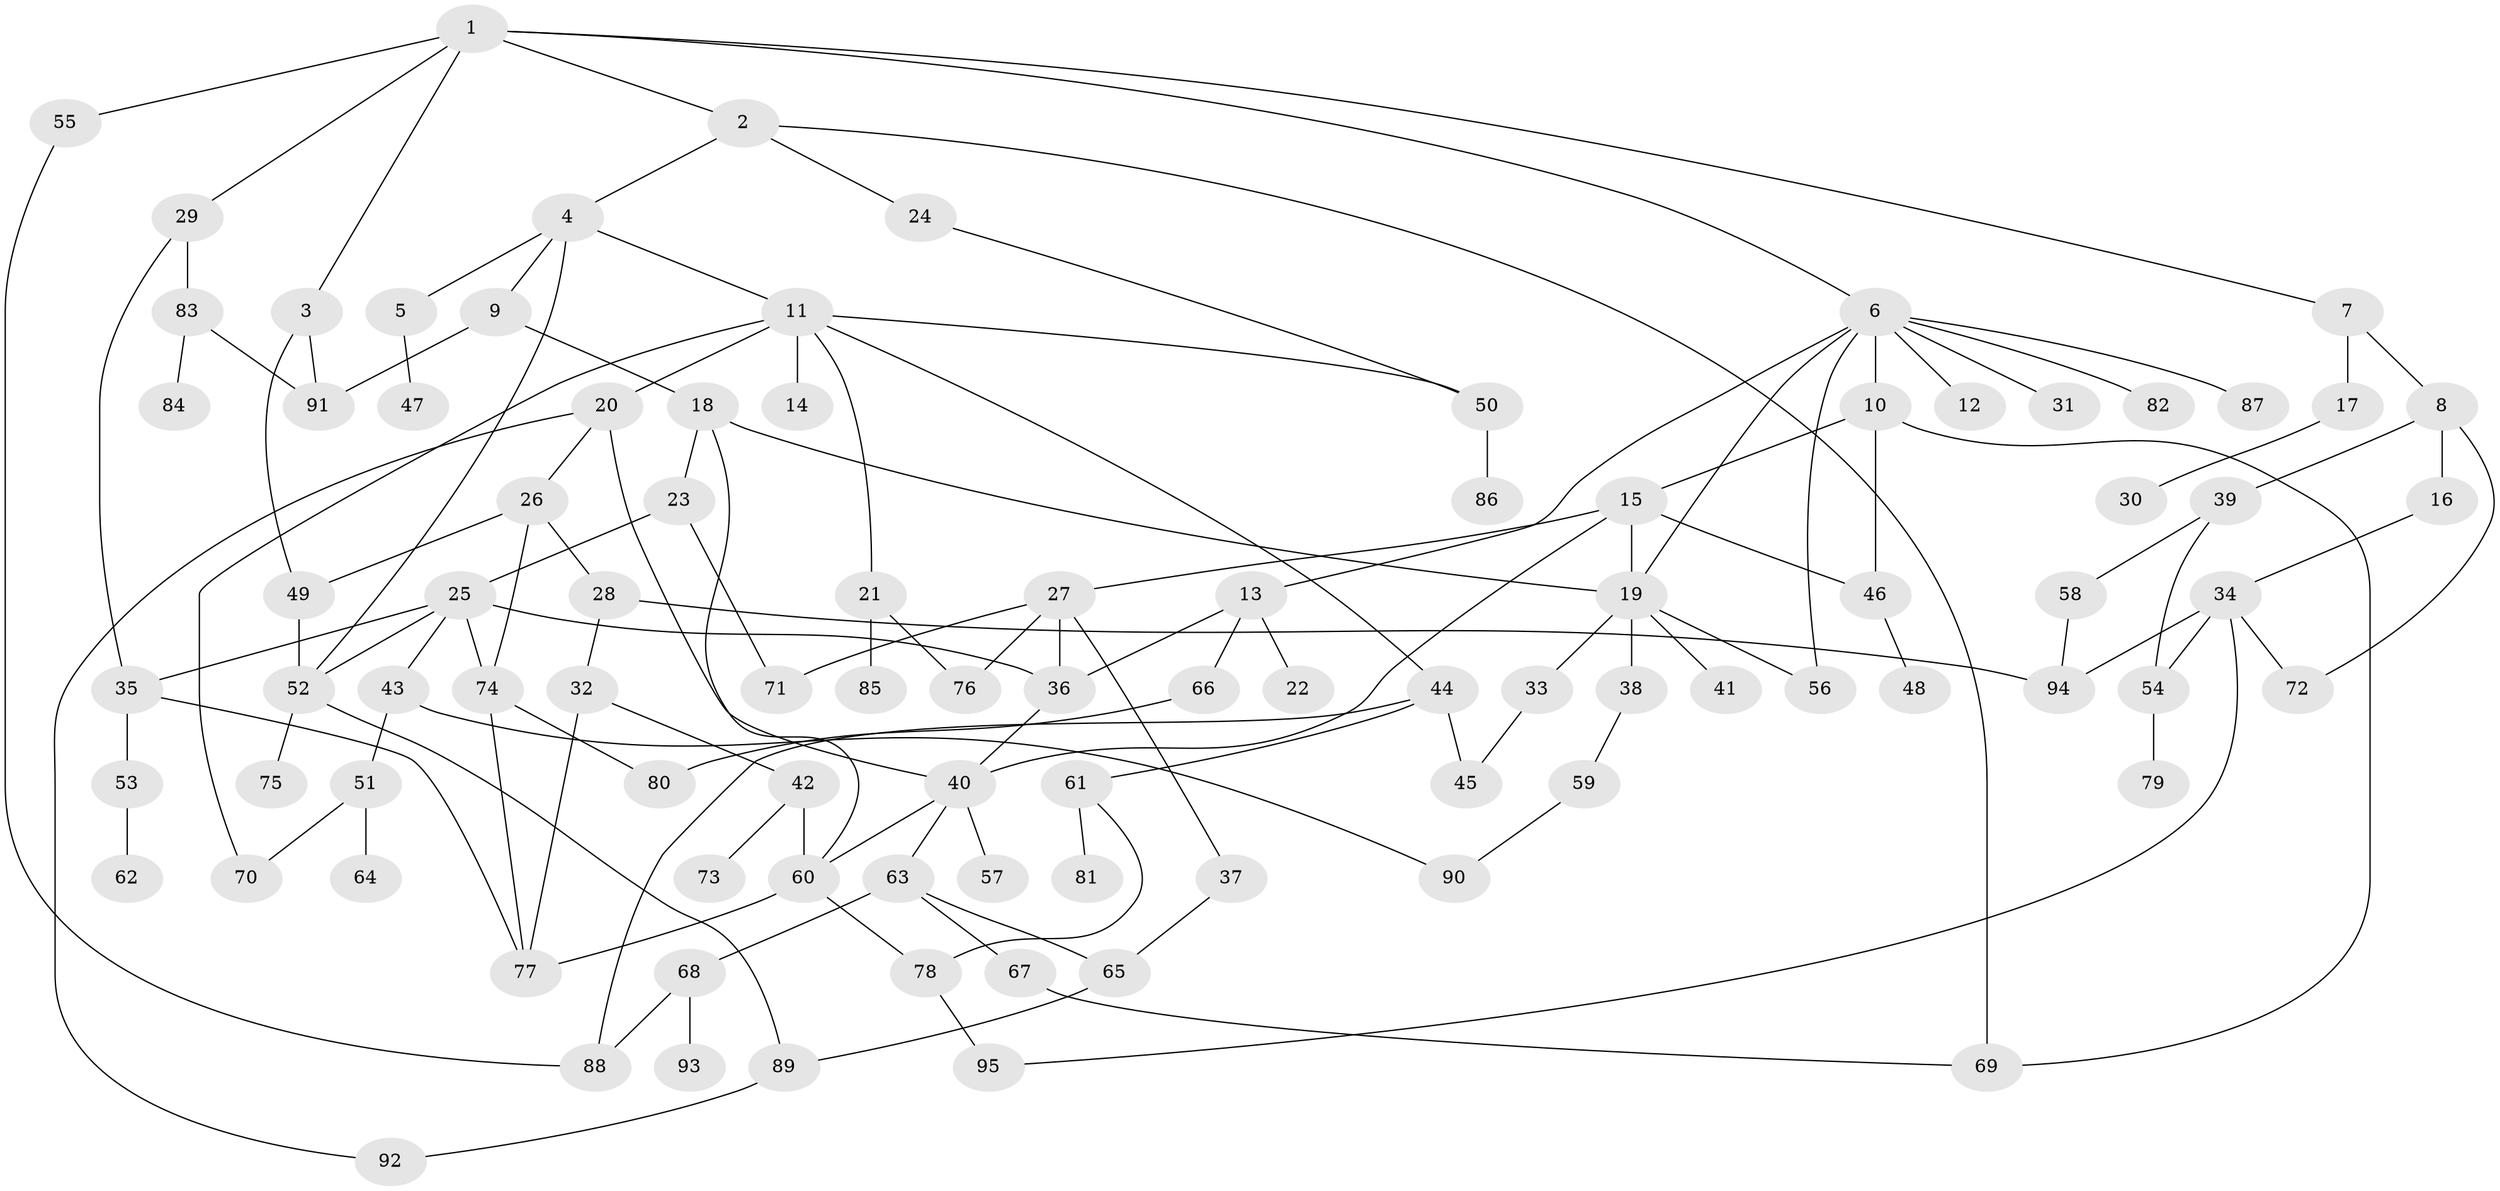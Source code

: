 // coarse degree distribution, {8: 0.08196721311475409, 4: 0.13114754098360656, 1: 0.2459016393442623, 3: 0.14754098360655737, 5: 0.06557377049180328, 9: 0.03278688524590164, 6: 0.04918032786885246, 2: 0.2459016393442623}
// Generated by graph-tools (version 1.1) at 2025/41/03/06/25 10:41:26]
// undirected, 95 vertices, 134 edges
graph export_dot {
graph [start="1"]
  node [color=gray90,style=filled];
  1;
  2;
  3;
  4;
  5;
  6;
  7;
  8;
  9;
  10;
  11;
  12;
  13;
  14;
  15;
  16;
  17;
  18;
  19;
  20;
  21;
  22;
  23;
  24;
  25;
  26;
  27;
  28;
  29;
  30;
  31;
  32;
  33;
  34;
  35;
  36;
  37;
  38;
  39;
  40;
  41;
  42;
  43;
  44;
  45;
  46;
  47;
  48;
  49;
  50;
  51;
  52;
  53;
  54;
  55;
  56;
  57;
  58;
  59;
  60;
  61;
  62;
  63;
  64;
  65;
  66;
  67;
  68;
  69;
  70;
  71;
  72;
  73;
  74;
  75;
  76;
  77;
  78;
  79;
  80;
  81;
  82;
  83;
  84;
  85;
  86;
  87;
  88;
  89;
  90;
  91;
  92;
  93;
  94;
  95;
  1 -- 2;
  1 -- 3;
  1 -- 6;
  1 -- 7;
  1 -- 29;
  1 -- 55;
  2 -- 4;
  2 -- 24;
  2 -- 69;
  3 -- 49;
  3 -- 91;
  4 -- 5;
  4 -- 9;
  4 -- 11;
  4 -- 52;
  5 -- 47;
  6 -- 10;
  6 -- 12;
  6 -- 13;
  6 -- 31;
  6 -- 56;
  6 -- 82;
  6 -- 87;
  6 -- 19;
  7 -- 8;
  7 -- 17;
  8 -- 16;
  8 -- 39;
  8 -- 72;
  9 -- 18;
  9 -- 91;
  10 -- 15;
  10 -- 46;
  10 -- 69;
  11 -- 14;
  11 -- 20;
  11 -- 21;
  11 -- 44;
  11 -- 50;
  11 -- 70;
  13 -- 22;
  13 -- 66;
  13 -- 36;
  15 -- 19;
  15 -- 27;
  15 -- 40;
  15 -- 46;
  16 -- 34;
  17 -- 30;
  18 -- 23;
  18 -- 60;
  18 -- 19;
  19 -- 33;
  19 -- 38;
  19 -- 41;
  19 -- 56;
  20 -- 26;
  20 -- 92;
  20 -- 40;
  21 -- 76;
  21 -- 85;
  23 -- 25;
  23 -- 71;
  24 -- 50;
  25 -- 36;
  25 -- 43;
  25 -- 74;
  25 -- 52;
  25 -- 35;
  26 -- 28;
  26 -- 49;
  26 -- 74;
  27 -- 37;
  27 -- 71;
  27 -- 76;
  27 -- 36;
  28 -- 32;
  28 -- 94;
  29 -- 35;
  29 -- 83;
  32 -- 42;
  32 -- 77;
  33 -- 45;
  34 -- 72;
  34 -- 94;
  34 -- 95;
  34 -- 54;
  35 -- 53;
  35 -- 77;
  36 -- 40;
  37 -- 65;
  38 -- 59;
  39 -- 54;
  39 -- 58;
  40 -- 57;
  40 -- 63;
  40 -- 60;
  42 -- 73;
  42 -- 60;
  43 -- 51;
  43 -- 90;
  44 -- 61;
  44 -- 88;
  44 -- 45;
  46 -- 48;
  49 -- 52;
  50 -- 86;
  51 -- 64;
  51 -- 70;
  52 -- 75;
  52 -- 89;
  53 -- 62;
  54 -- 79;
  55 -- 88;
  58 -- 94;
  59 -- 90;
  60 -- 77;
  60 -- 78;
  61 -- 78;
  61 -- 81;
  63 -- 67;
  63 -- 68;
  63 -- 65;
  65 -- 89;
  66 -- 80;
  67 -- 69;
  68 -- 88;
  68 -- 93;
  74 -- 77;
  74 -- 80;
  78 -- 95;
  83 -- 84;
  83 -- 91;
  89 -- 92;
}
